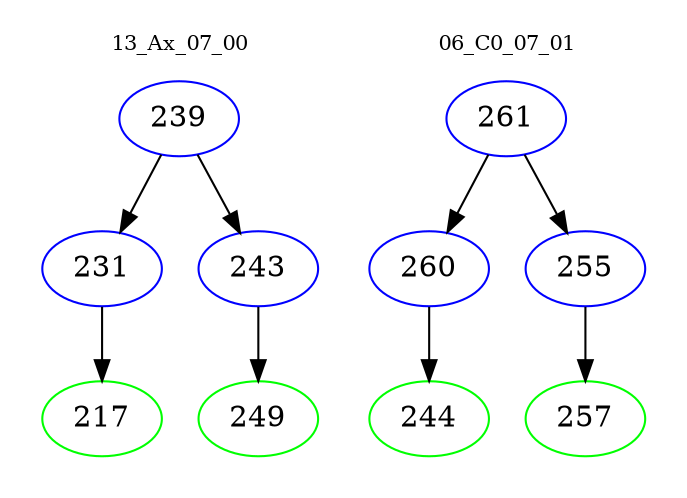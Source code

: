 digraph{
subgraph cluster_0 {
color = white
label = "13_Ax_07_00";
fontsize=10;
T0_239 [label="239", color="blue"]
T0_239 -> T0_231 [color="black"]
T0_231 [label="231", color="blue"]
T0_231 -> T0_217 [color="black"]
T0_217 [label="217", color="green"]
T0_239 -> T0_243 [color="black"]
T0_243 [label="243", color="blue"]
T0_243 -> T0_249 [color="black"]
T0_249 [label="249", color="green"]
}
subgraph cluster_1 {
color = white
label = "06_C0_07_01";
fontsize=10;
T1_261 [label="261", color="blue"]
T1_261 -> T1_260 [color="black"]
T1_260 [label="260", color="blue"]
T1_260 -> T1_244 [color="black"]
T1_244 [label="244", color="green"]
T1_261 -> T1_255 [color="black"]
T1_255 [label="255", color="blue"]
T1_255 -> T1_257 [color="black"]
T1_257 [label="257", color="green"]
}
}
